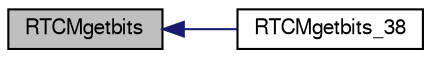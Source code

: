 digraph "RTCMgetbits"
{
  edge [fontname="FreeSans",fontsize="10",labelfontname="FreeSans",labelfontsize="10"];
  node [fontname="FreeSans",fontsize="10",shape=record];
  rankdir="LR";
  Node1 [label="RTCMgetbits",height=0.2,width=0.4,color="black", fillcolor="grey75", style="filled", fontcolor="black"];
  Node1 -> Node2 [dir="back",color="midnightblue",fontsize="10",style="solid",fontname="FreeSans"];
  Node2 [label="RTCMgetbits_38",height=0.2,width=0.4,color="black", fillcolor="white", style="filled",URL="$rtcm3_8h.html#af73b1c0f15189ba30dc0fe99f3317e23"];
}
